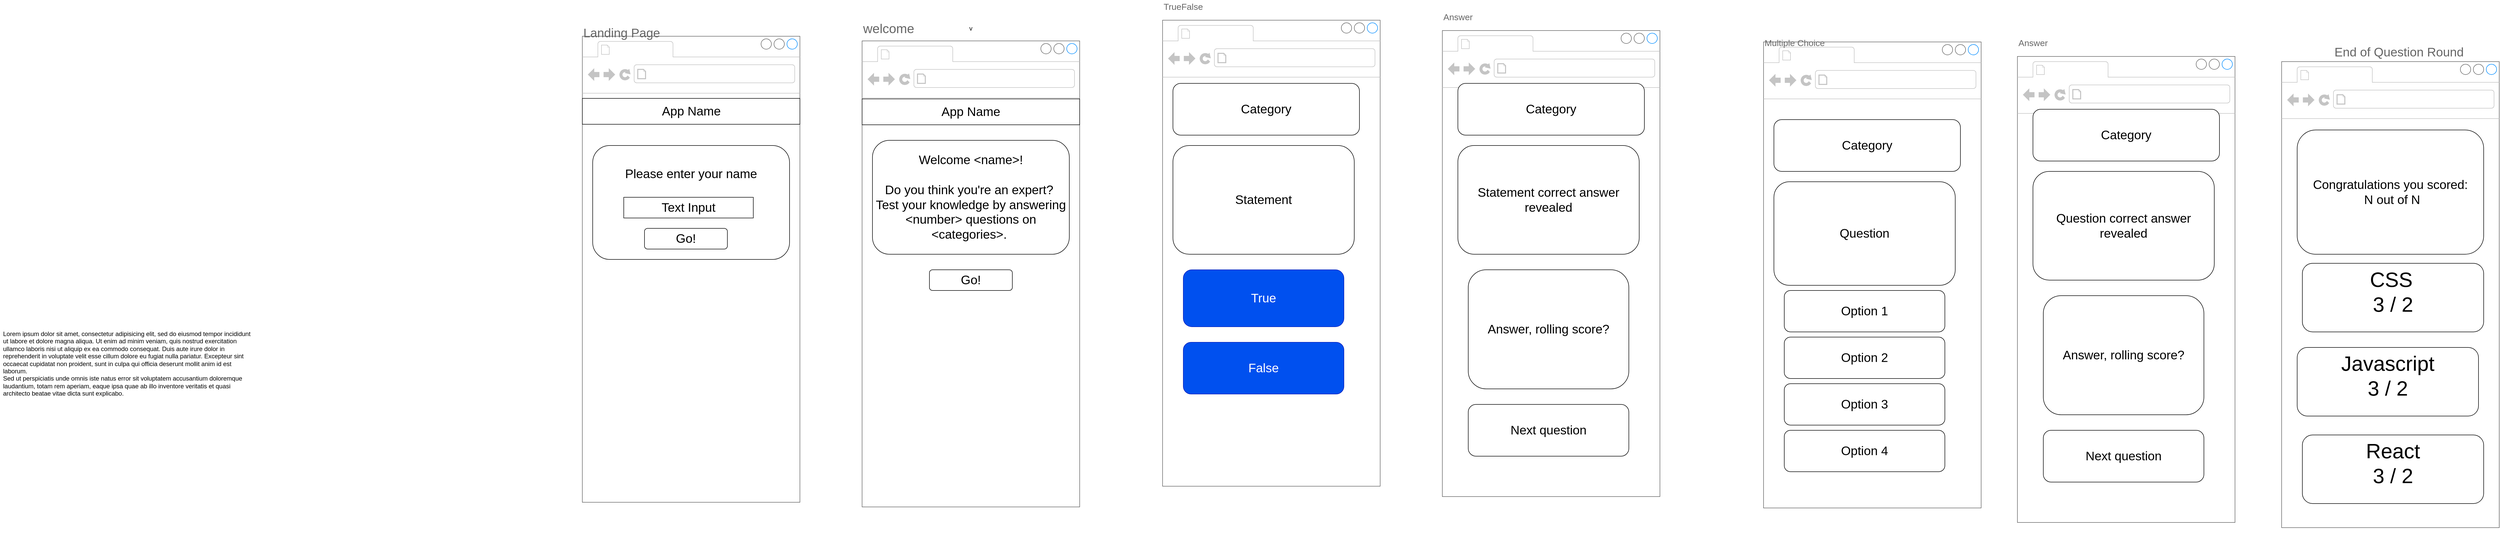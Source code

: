 <mxfile>
    <diagram name="Page-1" id="2cc2dc42-3aac-f2a9-1cec-7a8b7cbee084">
        <mxGraphModel dx="1734" dy="854" grid="1" gridSize="10" guides="1" tooltips="1" connect="1" arrows="1" fold="1" page="1" pageScale="1" pageWidth="10000" pageHeight="10000" background="none" math="0" shadow="0">
            <root>
                <mxCell id="0"/>
                <mxCell id="1" parent="0"/>
                <mxCell id="7026571954dc6520-36" value="Lorem ipsum dolor sit amet, consectetur adipisicing elit, sed do eiusmod tempor incididunt ut labore et dolore magna aliqua. Ut enim ad minim veniam, quis nostrud exercitation ullamco laboris nisi ut aliquip ex ea commodo consequat. Duis aute irure dolor in reprehenderit in voluptate velit esse cillum dolore eu fugiat nulla pariatur. Excepteur sint occaecat cupidatat non proident, sunt in culpa qui officia deserunt mollit anim id est laborum.&lt;br&gt;Sed ut perspiciatis unde omnis iste natus error sit voluptatem accusantium doloremque laudantium, totam rem aperiam, eaque ipsa quae ab illo inventore veritatis et quasi architecto beatae vitae dicta sunt explicabo.&amp;nbsp;" style="text;spacingTop=-5;whiteSpace=wrap;html=1;align=left;fontSize=12;fontFamily=Helvetica;fillColor=none;strokeColor=none;rounded=0;shadow=1;labelBackgroundColor=none;" parent="1" vertex="1">
                    <mxGeometry x="300" y="705" width="490" height="125" as="geometry"/>
                </mxCell>
                <mxCell id="XVaBbjTai6L_YX0A8KyG-26" value="" style="group" parent="1" vertex="1" connectable="0">
                    <mxGeometry x="1420" y="120" width="420" height="938" as="geometry"/>
                </mxCell>
                <mxCell id="XVaBbjTai6L_YX0A8KyG-1" value="" style="strokeWidth=1;shadow=0;dashed=0;align=center;html=1;shape=mxgraph.mockup.containers.browserWindow;rSize=0;strokeColor=#666666;mainText=,;recursiveResize=0;rounded=0;labelBackgroundColor=none;fontFamily=Verdana;fontSize=12;container=0;" parent="XVaBbjTai6L_YX0A8KyG-26" vertex="1">
                    <mxGeometry y="19" width="420" height="900" as="geometry"/>
                </mxCell>
                <mxCell id="XVaBbjTai6L_YX0A8KyG-2" value="&lt;font style=&quot;font-size: 24px&quot;&gt;Landing Page&lt;/font&gt;" style="strokeWidth=1;shadow=0;dashed=0;align=center;html=1;shape=mxgraph.mockup.containers.anchor;fontSize=17;fontColor=#666666;align=left;" parent="XVaBbjTai6L_YX0A8KyG-26" vertex="1">
                    <mxGeometry width="110" height="26" as="geometry"/>
                </mxCell>
                <mxCell id="16" value="" style="rounded=0;whiteSpace=wrap;html=1;fontSize=24;" parent="XVaBbjTai6L_YX0A8KyG-26" vertex="1">
                    <mxGeometry y="139" width="420" height="50" as="geometry"/>
                </mxCell>
                <mxCell id="15" value="App Name" style="text;html=1;strokeColor=none;fillColor=none;align=center;verticalAlign=middle;whiteSpace=wrap;rounded=0;fontSize=24;" parent="XVaBbjTai6L_YX0A8KyG-26" vertex="1">
                    <mxGeometry x="127.5" y="149" width="165" height="30" as="geometry"/>
                </mxCell>
                <mxCell id="18" value="" style="rounded=1;whiteSpace=wrap;html=1;fontSize=24;" parent="XVaBbjTai6L_YX0A8KyG-26" vertex="1">
                    <mxGeometry x="20" y="230" width="380" height="220" as="geometry"/>
                </mxCell>
                <mxCell id="19" value="Please enter your name" style="text;html=1;strokeColor=none;fillColor=none;align=center;verticalAlign=middle;whiteSpace=wrap;rounded=0;fontSize=24;" parent="XVaBbjTai6L_YX0A8KyG-26" vertex="1">
                    <mxGeometry x="50" y="260" width="320" height="50" as="geometry"/>
                </mxCell>
                <mxCell id="21" value="Text Input" style="rounded=0;whiteSpace=wrap;html=1;fontSize=24;" parent="XVaBbjTai6L_YX0A8KyG-26" vertex="1">
                    <mxGeometry x="80" y="330" width="250" height="40" as="geometry"/>
                </mxCell>
                <mxCell id="22" value="Go!" style="rounded=1;whiteSpace=wrap;html=1;fontSize=24;" parent="XVaBbjTai6L_YX0A8KyG-26" vertex="1">
                    <mxGeometry x="120" y="390" width="160" height="40" as="geometry"/>
                </mxCell>
                <mxCell id="3" value="v" style="group" parent="1" vertex="1" connectable="0">
                    <mxGeometry x="1960" y="110" width="420" height="938" as="geometry"/>
                </mxCell>
                <mxCell id="4" value="" style="strokeWidth=1;shadow=0;dashed=0;align=center;html=1;shape=mxgraph.mockup.containers.browserWindow;rSize=0;strokeColor=#666666;mainText=,;recursiveResize=0;rounded=0;labelBackgroundColor=none;fontFamily=Verdana;fontSize=12;container=0;" parent="3" vertex="1">
                    <mxGeometry y="38" width="420" height="900" as="geometry"/>
                </mxCell>
                <mxCell id="5" value="welcome" style="strokeWidth=1;shadow=0;dashed=0;align=center;html=1;shape=mxgraph.mockup.containers.anchor;fontSize=25;fontColor=#666666;align=left;" parent="3" vertex="1">
                    <mxGeometry width="110" height="26" as="geometry"/>
                </mxCell>
                <mxCell id="20" value="Welcome &amp;lt;name&amp;gt;!&lt;br&gt;&lt;br&gt;Do you think you're an expert?&amp;nbsp; Test your knowledge by answering &amp;lt;number&amp;gt; questions on &amp;lt;categories&amp;gt;.&amp;nbsp;" style="rounded=1;whiteSpace=wrap;html=1;fontSize=24;" parent="3" vertex="1">
                    <mxGeometry x="20" y="230" width="380" height="220" as="geometry"/>
                </mxCell>
                <mxCell id="29" value="Go!" style="rounded=1;whiteSpace=wrap;html=1;fontSize=24;" parent="3" vertex="1">
                    <mxGeometry x="130" y="480" width="160" height="40" as="geometry"/>
                </mxCell>
                <mxCell id="32" value="App Name" style="rounded=0;whiteSpace=wrap;html=1;fontSize=24;" parent="3" vertex="1">
                    <mxGeometry y="150" width="420" height="50" as="geometry"/>
                </mxCell>
                <mxCell id="6" value="" style="group" parent="1" vertex="1" connectable="0">
                    <mxGeometry x="4700" y="150" width="420" height="957" as="geometry"/>
                </mxCell>
                <mxCell id="7" value="" style="strokeWidth=1;shadow=0;dashed=0;align=center;html=1;shape=mxgraph.mockup.containers.browserWindow;rSize=0;strokeColor=#666666;mainText=,;recursiveResize=0;rounded=0;labelBackgroundColor=none;fontFamily=Verdana;fontSize=12;container=0;" parent="6" vertex="1">
                    <mxGeometry y="38" width="420" height="900" as="geometry"/>
                </mxCell>
                <mxCell id="8" value="&lt;font style=&quot;font-size: 24px&quot;&gt;End of Question Round&lt;/font&gt;" style="strokeWidth=1;shadow=0;dashed=0;align=center;html=1;shape=mxgraph.mockup.containers.anchor;fontSize=17;fontColor=#666666;align=left;" parent="6" vertex="1">
                    <mxGeometry x="100" width="240" height="40" as="geometry"/>
                </mxCell>
                <mxCell id="34" value="Congratulations you scored:&lt;br&gt;&amp;nbsp;N out of N" style="rounded=1;whiteSpace=wrap;html=1;fontSize=24;" parent="6" vertex="1">
                    <mxGeometry x="30" y="170" width="360" height="240" as="geometry"/>
                </mxCell>
                <mxCell id="64" value="&lt;font style=&quot;font-size: 40px&quot;&gt;CSS&lt;span style=&quot;white-space: pre&quot;&gt;&#9;&lt;/span&gt;&lt;br&gt;3 / 2&lt;br&gt;&lt;/font&gt;" style="rounded=1;whiteSpace=wrap;html=1;verticalAlign=top;" parent="6" vertex="1">
                    <mxGeometry x="40" y="427.5" width="350" height="132.5" as="geometry"/>
                </mxCell>
                <mxCell id="67" value="&lt;font style=&quot;font-size: 40px&quot;&gt;React&lt;br&gt;3 / 2&lt;br&gt;&lt;/font&gt;" style="rounded=1;whiteSpace=wrap;html=1;verticalAlign=top;" parent="6" vertex="1">
                    <mxGeometry x="40" y="759" width="350" height="132.5" as="geometry"/>
                </mxCell>
                <mxCell id="68" value="&lt;font style=&quot;font-size: 40px&quot;&gt;Javascript&lt;br&gt;3 / 2&lt;br&gt;&lt;/font&gt;" style="rounded=1;whiteSpace=wrap;html=1;verticalAlign=top;" parent="6" vertex="1">
                    <mxGeometry x="30" y="590" width="350" height="132.5" as="geometry"/>
                </mxCell>
                <mxCell id="9" value="" style="group;" parent="1" connectable="0" vertex="1">
                    <mxGeometry x="2540" y="70" width="420" height="938" as="geometry"/>
                </mxCell>
                <mxCell id="10" value="" style="strokeWidth=1;shadow=0;dashed=0;align=center;html=1;shape=mxgraph.mockup.containers.browserWindow;rSize=0;strokeColor=#666666;mainText=,;recursiveResize=0;rounded=0;labelBackgroundColor=none;fontFamily=Verdana;fontSize=12;container=0;" parent="9" vertex="1">
                    <mxGeometry y="38" width="420" height="900" as="geometry"/>
                </mxCell>
                <mxCell id="11" value="TrueFalse" style="strokeWidth=1;shadow=0;dashed=0;align=center;html=1;shape=mxgraph.mockup.containers.anchor;fontSize=17;fontColor=#666666;align=left;" parent="9" vertex="1">
                    <mxGeometry width="110" height="26" as="geometry"/>
                </mxCell>
                <mxCell id="26" value="&lt;font style=&quot;font-size: 24px&quot;&gt;Category&lt;/font&gt;" style="rounded=1;whiteSpace=wrap;html=1;" parent="9" vertex="1">
                    <mxGeometry x="20" y="160" width="360" height="100" as="geometry"/>
                </mxCell>
                <mxCell id="30" value="Statement" style="rounded=1;whiteSpace=wrap;html=1;fontSize=24;" parent="9" vertex="1">
                    <mxGeometry x="20" y="280" width="350" height="210" as="geometry"/>
                </mxCell>
                <mxCell id="33" value="True" style="rounded=1;whiteSpace=wrap;html=1;fontSize=24;fillColor=#0050ef;fontColor=#ffffff;strokeColor=#001DBC;" parent="9" vertex="1">
                    <mxGeometry x="40" y="520" width="310" height="110" as="geometry"/>
                </mxCell>
                <mxCell id="39" value="False" style="rounded=1;whiteSpace=wrap;html=1;fontSize=24;fillColor=#0050ef;fontColor=#ffffff;strokeColor=#001DBC;" parent="9" vertex="1">
                    <mxGeometry x="40" y="660" width="310" height="100" as="geometry"/>
                </mxCell>
                <mxCell id="23" value="" style="group" parent="1" connectable="0" vertex="1">
                    <mxGeometry x="3080" y="90" width="420" height="938" as="geometry"/>
                </mxCell>
                <mxCell id="24" value="" style="strokeWidth=1;shadow=0;dashed=0;align=center;html=1;shape=mxgraph.mockup.containers.browserWindow;rSize=0;strokeColor=#666666;mainText=,;recursiveResize=0;rounded=0;labelBackgroundColor=none;fontFamily=Verdana;fontSize=12;container=0;" parent="23" vertex="1">
                    <mxGeometry y="38" width="420" height="900" as="geometry"/>
                </mxCell>
                <mxCell id="25" value="Answer" style="strokeWidth=1;shadow=0;dashed=0;align=center;html=1;shape=mxgraph.mockup.containers.anchor;fontSize=17;fontColor=#666666;align=left;" parent="23" vertex="1">
                    <mxGeometry width="110" height="26" as="geometry"/>
                </mxCell>
                <mxCell id="36" value="&lt;font style=&quot;font-size: 24px&quot;&gt;Category&lt;/font&gt;" style="rounded=1;whiteSpace=wrap;html=1;" parent="23" vertex="1">
                    <mxGeometry x="30" y="140" width="360" height="100" as="geometry"/>
                </mxCell>
                <mxCell id="37" value="Statement correct answer revealed" style="rounded=1;whiteSpace=wrap;html=1;fontSize=24;" parent="23" vertex="1">
                    <mxGeometry x="30" y="260" width="350" height="210" as="geometry"/>
                </mxCell>
                <mxCell id="38" value="Answer, rolling score?" style="rounded=1;whiteSpace=wrap;html=1;fontSize=24;" parent="23" vertex="1">
                    <mxGeometry x="50" y="500" width="310" height="230" as="geometry"/>
                </mxCell>
                <mxCell id="40" value="Next question" style="rounded=1;whiteSpace=wrap;html=1;fontSize=24;" parent="23" vertex="1">
                    <mxGeometry x="50" y="760" width="310" height="100" as="geometry"/>
                </mxCell>
                <mxCell id="41" value="" style="group" parent="1" connectable="0" vertex="1">
                    <mxGeometry x="3700" y="140" width="420" height="938" as="geometry"/>
                </mxCell>
                <mxCell id="42" value="" style="strokeWidth=1;shadow=0;dashed=0;align=center;html=1;shape=mxgraph.mockup.containers.browserWindow;rSize=0;strokeColor=#666666;mainText=,;recursiveResize=0;rounded=0;labelBackgroundColor=none;fontFamily=Verdana;fontSize=12;container=0;" parent="41" vertex="1">
                    <mxGeometry y="10" width="420" height="900" as="geometry"/>
                </mxCell>
                <mxCell id="43" value="Multiple Choice" style="strokeWidth=1;shadow=0;dashed=0;align=center;html=1;shape=mxgraph.mockup.containers.anchor;fontSize=17;fontColor=#666666;align=left;" parent="41" vertex="1">
                    <mxGeometry width="110" height="26" as="geometry"/>
                </mxCell>
                <mxCell id="44" value="&lt;font style=&quot;font-size: 24px&quot;&gt;Category&lt;/font&gt;" style="rounded=1;whiteSpace=wrap;html=1;" parent="41" vertex="1">
                    <mxGeometry x="20" y="160" width="360" height="100" as="geometry"/>
                </mxCell>
                <mxCell id="45" value="Question" style="rounded=1;whiteSpace=wrap;html=1;fontSize=24;" parent="41" vertex="1">
                    <mxGeometry x="20" y="280" width="350" height="200" as="geometry"/>
                </mxCell>
                <mxCell id="46" value="Option 1" style="rounded=1;whiteSpace=wrap;html=1;fontSize=24;" parent="41" vertex="1">
                    <mxGeometry x="40" y="490" width="310" height="80" as="geometry"/>
                </mxCell>
                <mxCell id="47" value="Option 2" style="rounded=1;whiteSpace=wrap;html=1;fontSize=24;" parent="41" vertex="1">
                    <mxGeometry x="40" y="580" width="310" height="80" as="geometry"/>
                </mxCell>
                <mxCell id="56" value="Option 3" style="rounded=1;whiteSpace=wrap;html=1;fontSize=24;" parent="41" vertex="1">
                    <mxGeometry x="40" y="670" width="310" height="80" as="geometry"/>
                </mxCell>
                <mxCell id="57" value="Option 4" style="rounded=1;whiteSpace=wrap;html=1;fontSize=24;" parent="41" vertex="1">
                    <mxGeometry x="40" y="760" width="310" height="80" as="geometry"/>
                </mxCell>
                <mxCell id="48" value="" style="group" parent="1" connectable="0" vertex="1">
                    <mxGeometry x="4190" y="140" width="420" height="938" as="geometry"/>
                </mxCell>
                <mxCell id="49" value="" style="strokeWidth=1;shadow=0;dashed=0;align=center;html=1;shape=mxgraph.mockup.containers.browserWindow;rSize=0;strokeColor=#666666;mainText=,;recursiveResize=0;rounded=0;labelBackgroundColor=none;fontFamily=Verdana;fontSize=12;container=0;" parent="48" vertex="1">
                    <mxGeometry y="38" width="420" height="900" as="geometry"/>
                </mxCell>
                <mxCell id="50" value="Answer" style="strokeWidth=1;shadow=0;dashed=0;align=center;html=1;shape=mxgraph.mockup.containers.anchor;fontSize=17;fontColor=#666666;align=left;" parent="48" vertex="1">
                    <mxGeometry width="110" height="26" as="geometry"/>
                </mxCell>
                <mxCell id="51" value="&lt;font style=&quot;font-size: 24px&quot;&gt;Category&lt;/font&gt;" style="rounded=1;whiteSpace=wrap;html=1;" parent="48" vertex="1">
                    <mxGeometry x="30" y="140" width="360" height="100" as="geometry"/>
                </mxCell>
                <mxCell id="52" value="Question correct answer revealed" style="rounded=1;whiteSpace=wrap;html=1;fontSize=24;" parent="48" vertex="1">
                    <mxGeometry x="30" y="260" width="350" height="210" as="geometry"/>
                </mxCell>
                <mxCell id="53" value="Answer, rolling score?" style="rounded=1;whiteSpace=wrap;html=1;fontSize=24;" parent="48" vertex="1">
                    <mxGeometry x="50" y="500" width="310" height="230" as="geometry"/>
                </mxCell>
                <mxCell id="54" value="Next question" style="rounded=1;whiteSpace=wrap;html=1;fontSize=24;" parent="48" vertex="1">
                    <mxGeometry x="50" y="760" width="310" height="100" as="geometry"/>
                </mxCell>
            </root>
        </mxGraphModel>
    </diagram>
</mxfile>